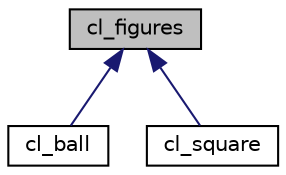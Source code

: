 digraph "cl_figures"
{
  edge [fontname="Helvetica",fontsize="10",labelfontname="Helvetica",labelfontsize="10"];
  node [fontname="Helvetica",fontsize="10",shape=record];
  Node1 [label="cl_figures",height=0.2,width=0.4,color="black", fillcolor="grey75", style="filled", fontcolor="black"];
  Node1 -> Node2 [dir="back",color="midnightblue",fontsize="10",style="solid",fontname="Helvetica"];
  Node2 [label="cl_ball",height=0.2,width=0.4,color="black", fillcolor="white", style="filled",URL="$classcl__ball.html"];
  Node1 -> Node3 [dir="back",color="midnightblue",fontsize="10",style="solid",fontname="Helvetica"];
  Node3 [label="cl_square",height=0.2,width=0.4,color="black", fillcolor="white", style="filled",URL="$classcl__square.html"];
}
